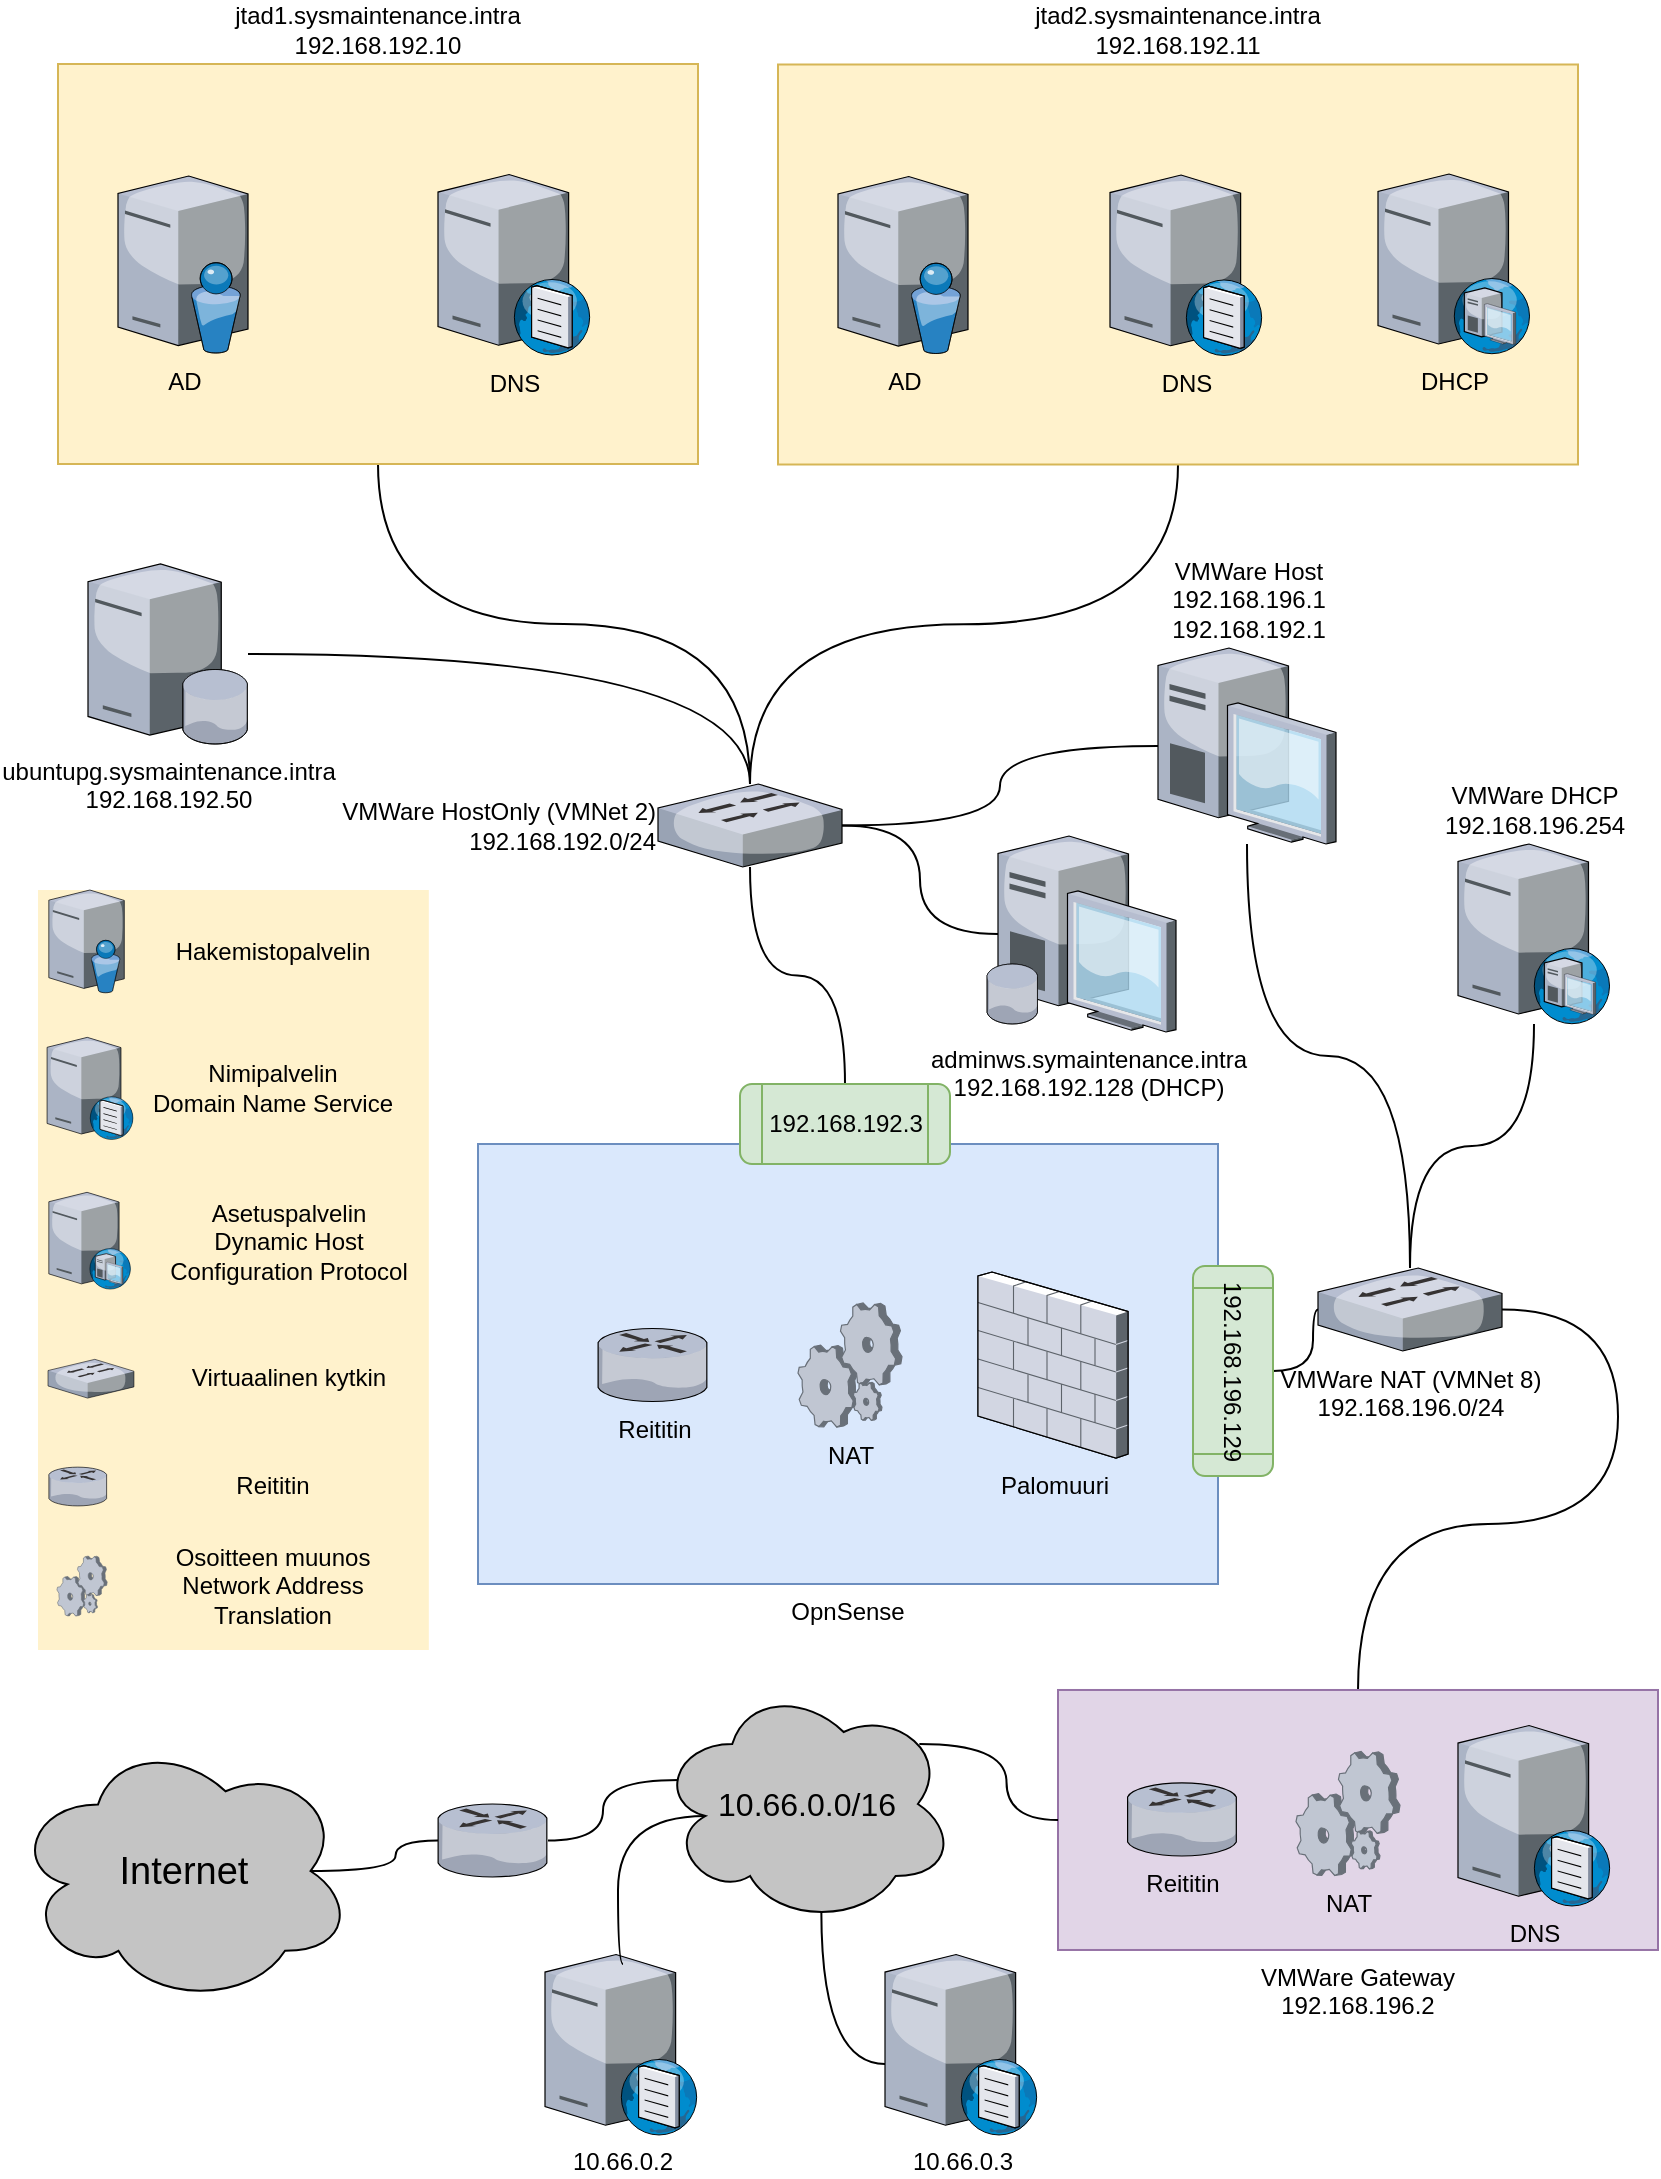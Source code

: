 <mxfile version="20.7.4" type="device"><diagram id="zHARqdaaEAYXHzXHVqvY" name="Page-1"><mxGraphModel dx="954" dy="656" grid="1" gridSize="10" guides="1" tooltips="1" connect="1" arrows="1" fold="1" page="1" pageScale="1" pageWidth="850" pageHeight="1100" math="0" shadow="0"><root><mxCell id="0"/><mxCell id="1" parent="0"/><mxCell id="OGkH5iqW6VJbtENVCGtF-38" style="edgeStyle=orthogonalEdgeStyle;orthogonalLoop=1;jettySize=auto;html=1;curved=1;endArrow=none;endFill=0;" parent="1" source="OGkH5iqW6VJbtENVCGtF-5" target="OGkH5iqW6VJbtENVCGtF-22" edge="1"><mxGeometry relative="1" as="geometry"/></mxCell><mxCell id="OGkH5iqW6VJbtENVCGtF-5" value="jtad1.sysmaintenance.intra&lt;br&gt;192.168.192.10" style="rounded=0;whiteSpace=wrap;html=1;shadow=0;glass=0;sketch=0;fillColor=#fff2cc;strokeColor=#d6b656;labelPosition=center;verticalLabelPosition=top;align=center;verticalAlign=bottom;" parent="1" vertex="1"><mxGeometry x="40" y="40" width="320" height="200" as="geometry"/></mxCell><mxCell id="OGkH5iqW6VJbtENVCGtF-6" value="AD" style="verticalLabelPosition=bottom;sketch=0;aspect=fixed;html=1;verticalAlign=top;strokeColor=none;align=center;outlineConnect=0;shape=mxgraph.citrix.directory_server;rounded=1;shadow=0;glass=0;" parent="1" vertex="1"><mxGeometry x="70" y="96" width="65" height="88.5" as="geometry"/></mxCell><mxCell id="OGkH5iqW6VJbtENVCGtF-7" value="DNS" style="verticalLabelPosition=bottom;sketch=0;aspect=fixed;html=1;verticalAlign=top;strokeColor=none;align=center;outlineConnect=0;shape=mxgraph.citrix.dns_server;rounded=1;shadow=0;glass=0;" parent="1" vertex="1"><mxGeometry x="230" y="93" width="76.5" height="92.5" as="geometry"/></mxCell><mxCell id="OGkH5iqW6VJbtENVCGtF-39" style="edgeStyle=orthogonalEdgeStyle;curved=1;orthogonalLoop=1;jettySize=auto;html=1;endArrow=none;endFill=0;" parent="1" source="OGkH5iqW6VJbtENVCGtF-8" target="OGkH5iqW6VJbtENVCGtF-22" edge="1"><mxGeometry relative="1" as="geometry"/></mxCell><mxCell id="OGkH5iqW6VJbtENVCGtF-8" value="jtad2.sysmaintenance.intra&lt;br&gt;192.168.192.11" style="rounded=0;whiteSpace=wrap;html=1;shadow=0;glass=0;sketch=0;fillColor=#fff2cc;strokeColor=#d6b656;labelPosition=center;verticalLabelPosition=top;align=center;verticalAlign=bottom;" parent="1" vertex="1"><mxGeometry x="400" y="40.25" width="400" height="200" as="geometry"/></mxCell><mxCell id="OGkH5iqW6VJbtENVCGtF-9" value="AD" style="verticalLabelPosition=bottom;sketch=0;aspect=fixed;html=1;verticalAlign=top;strokeColor=none;align=center;outlineConnect=0;shape=mxgraph.citrix.directory_server;rounded=1;shadow=0;glass=0;" parent="1" vertex="1"><mxGeometry x="430" y="96.25" width="65" height="88.5" as="geometry"/></mxCell><mxCell id="OGkH5iqW6VJbtENVCGtF-10" value="DNS" style="verticalLabelPosition=bottom;sketch=0;aspect=fixed;html=1;verticalAlign=top;strokeColor=none;align=center;outlineConnect=0;shape=mxgraph.citrix.dns_server;rounded=1;shadow=0;glass=0;" parent="1" vertex="1"><mxGeometry x="566" y="93.25" width="76.5" height="92.5" as="geometry"/></mxCell><mxCell id="OGkH5iqW6VJbtENVCGtF-11" value="DHCP" style="verticalLabelPosition=bottom;sketch=0;aspect=fixed;html=1;verticalAlign=top;strokeColor=none;align=center;outlineConnect=0;shape=mxgraph.citrix.dhcp_server;rounded=1;shadow=0;glass=0;" parent="1" vertex="1"><mxGeometry x="700" y="95" width="76" height="90" as="geometry"/></mxCell><mxCell id="OGkH5iqW6VJbtENVCGtF-47" style="edgeStyle=orthogonalEdgeStyle;curved=1;orthogonalLoop=1;jettySize=auto;html=1;endArrow=none;endFill=0;exitX=0.07;exitY=0.4;exitDx=0;exitDy=0;exitPerimeter=0;" parent="1" source="OGkH5iqW6VJbtENVCGtF-52" target="OGkH5iqW6VJbtENVCGtF-37" edge="1"><mxGeometry relative="1" as="geometry"><mxPoint x="412.0" y="895.231" as="sourcePoint"/></mxGeometry></mxCell><mxCell id="OGkH5iqW6VJbtENVCGtF-45" style="edgeStyle=orthogonalEdgeStyle;curved=1;orthogonalLoop=1;jettySize=auto;html=1;endArrow=none;endFill=0;" parent="1" source="OGkH5iqW6VJbtENVCGtF-21" target="OGkH5iqW6VJbtENVCGtF-27" edge="1"><mxGeometry relative="1" as="geometry"><Array as="points"><mxPoint x="820" y="663"/><mxPoint x="820" y="770"/><mxPoint x="690" y="770"/></Array></mxGeometry></mxCell><mxCell id="OGkH5iqW6VJbtENVCGtF-21" value="VMWare NAT (VMNet 8)&lt;br&gt;192.168.196.0/24" style="verticalLabelPosition=bottom;sketch=0;aspect=fixed;html=1;verticalAlign=top;strokeColor=none;align=center;outlineConnect=0;shape=mxgraph.citrix.switch;rounded=1;shadow=0;glass=0;" parent="1" vertex="1"><mxGeometry x="670" y="642" width="92" height="41.5" as="geometry"/></mxCell><mxCell id="OGkH5iqW6VJbtENVCGtF-40" style="edgeStyle=orthogonalEdgeStyle;curved=1;orthogonalLoop=1;jettySize=auto;html=1;entryX=0.5;entryY=0;entryDx=0;entryDy=0;endArrow=none;endFill=0;" parent="1" source="OGkH5iqW6VJbtENVCGtF-22" target="OGkH5iqW6VJbtENVCGtF-23" edge="1"><mxGeometry relative="1" as="geometry"/></mxCell><mxCell id="OGkH5iqW6VJbtENVCGtF-22" value="VMWare HostOnly (VMNet 2)&lt;br&gt;192.168.192.0/24" style="verticalLabelPosition=middle;sketch=0;aspect=fixed;html=1;verticalAlign=middle;strokeColor=none;align=right;outlineConnect=0;shape=mxgraph.citrix.switch;rounded=1;shadow=0;glass=0;labelPosition=left;" parent="1" vertex="1"><mxGeometry x="340" y="400" width="92" height="41.5" as="geometry"/></mxCell><mxCell id="OGkH5iqW6VJbtENVCGtF-41" style="edgeStyle=orthogonalEdgeStyle;curved=1;orthogonalLoop=1;jettySize=auto;html=1;endArrow=none;endFill=0;" parent="1" source="OGkH5iqW6VJbtENVCGtF-24" target="OGkH5iqW6VJbtENVCGtF-21" edge="1"><mxGeometry relative="1" as="geometry"/></mxCell><mxCell id="OGkH5iqW6VJbtENVCGtF-29" value="" style="group" parent="1" vertex="1" connectable="0"><mxGeometry x="530" y="852.99" width="310" height="130" as="geometry"/></mxCell><mxCell id="OGkH5iqW6VJbtENVCGtF-27" value="VMWare Gateway&lt;br&gt;192.168.196.2&lt;br&gt;" style="rounded=0;whiteSpace=wrap;html=1;shadow=0;glass=0;sketch=0;labelPosition=center;verticalLabelPosition=bottom;align=center;verticalAlign=top;fillColor=#e1d5e7;strokeColor=#9673a6;" parent="OGkH5iqW6VJbtENVCGtF-29" vertex="1"><mxGeometry x="10" width="300" height="130" as="geometry"/></mxCell><mxCell id="OGkH5iqW6VJbtENVCGtF-25" value="DNS" style="verticalLabelPosition=bottom;sketch=0;aspect=fixed;html=1;verticalAlign=top;strokeColor=none;align=center;outlineConnect=0;shape=mxgraph.citrix.dns_server;rounded=1;shadow=0;glass=0;" parent="OGkH5iqW6VJbtENVCGtF-29" vertex="1"><mxGeometry x="209.996" y="15.5" width="76.5" height="92.5" as="geometry"/></mxCell><mxCell id="OGkH5iqW6VJbtENVCGtF-26" value="Reititin" style="verticalLabelPosition=bottom;sketch=0;aspect=fixed;html=1;verticalAlign=top;strokeColor=none;align=center;outlineConnect=0;shape=mxgraph.citrix.router;rounded=1;shadow=0;glass=0;" parent="OGkH5iqW6VJbtENVCGtF-29" vertex="1"><mxGeometry x="44.739" y="46.5" width="55" height="36.5" as="geometry"/></mxCell><mxCell id="OGkH5iqW6VJbtENVCGtF-72" value="NAT" style="verticalLabelPosition=bottom;sketch=0;aspect=fixed;html=1;verticalAlign=top;strokeColor=none;align=center;outlineConnect=0;shape=mxgraph.citrix.process;rounded=1;shadow=0;glass=0;" parent="OGkH5iqW6VJbtENVCGtF-29" vertex="1"><mxGeometry x="129" y="30.75" width="52" height="62" as="geometry"/></mxCell><mxCell id="OGkH5iqW6VJbtENVCGtF-44" style="edgeStyle=orthogonalEdgeStyle;curved=1;orthogonalLoop=1;jettySize=auto;html=1;endArrow=none;endFill=0;" parent="1" source="OGkH5iqW6VJbtENVCGtF-32" target="OGkH5iqW6VJbtENVCGtF-21" edge="1"><mxGeometry relative="1" as="geometry"/></mxCell><mxCell id="OGkH5iqW6VJbtENVCGtF-32" value="VMWare DHCP&lt;br&gt;192.168.196.254" style="verticalLabelPosition=top;sketch=0;aspect=fixed;html=1;verticalAlign=bottom;strokeColor=none;align=center;outlineConnect=0;shape=mxgraph.citrix.dhcp_server;rounded=1;shadow=0;glass=0;labelPosition=center;" parent="1" vertex="1"><mxGeometry x="740" y="430" width="76" height="90" as="geometry"/></mxCell><mxCell id="OGkH5iqW6VJbtENVCGtF-42" style="edgeStyle=orthogonalEdgeStyle;curved=1;orthogonalLoop=1;jettySize=auto;html=1;endArrow=none;endFill=0;" parent="1" source="OGkH5iqW6VJbtENVCGtF-33" target="OGkH5iqW6VJbtENVCGtF-22" edge="1"><mxGeometry relative="1" as="geometry"/></mxCell><mxCell id="OGkH5iqW6VJbtENVCGtF-43" style="edgeStyle=orthogonalEdgeStyle;curved=1;orthogonalLoop=1;jettySize=auto;html=1;endArrow=none;endFill=0;" parent="1" source="OGkH5iqW6VJbtENVCGtF-33" target="OGkH5iqW6VJbtENVCGtF-21" edge="1"><mxGeometry relative="1" as="geometry"/></mxCell><mxCell id="OGkH5iqW6VJbtENVCGtF-33" value="VMWare Host&lt;br&gt;192.168.196.1&lt;br&gt;192.168.192.1" style="verticalLabelPosition=top;sketch=0;aspect=fixed;html=1;verticalAlign=bottom;strokeColor=none;align=center;outlineConnect=0;shape=mxgraph.citrix.desktop;rounded=1;shadow=0;glass=0;labelPosition=center;" parent="1" vertex="1"><mxGeometry x="590" y="332" width="89" height="98" as="geometry"/></mxCell><mxCell id="OGkH5iqW6VJbtENVCGtF-34" value="10.66.0.2" style="verticalLabelPosition=bottom;sketch=0;aspect=fixed;html=1;verticalAlign=top;strokeColor=none;align=center;outlineConnect=0;shape=mxgraph.citrix.dns_server;rounded=1;shadow=0;glass=0;" parent="1" vertex="1"><mxGeometry x="283.5" y="982.99" width="76.5" height="92.5" as="geometry"/></mxCell><mxCell id="OGkH5iqW6VJbtENVCGtF-74" style="edgeStyle=orthogonalEdgeStyle;curved=1;orthogonalLoop=1;jettySize=auto;html=1;entryX=0.55;entryY=0.95;entryDx=0;entryDy=0;entryPerimeter=0;fontSize=12;endArrow=none;endFill=0;" parent="1" source="OGkH5iqW6VJbtENVCGtF-35" target="OGkH5iqW6VJbtENVCGtF-52" edge="1"><mxGeometry relative="1" as="geometry"><Array as="points"><mxPoint x="422" y="1040"/></Array></mxGeometry></mxCell><mxCell id="OGkH5iqW6VJbtENVCGtF-35" value="10.66.0.3" style="verticalLabelPosition=bottom;sketch=0;aspect=fixed;html=1;verticalAlign=top;strokeColor=none;align=center;outlineConnect=0;shape=mxgraph.citrix.dns_server;rounded=1;shadow=0;glass=0;" parent="1" vertex="1"><mxGeometry x="453.5" y="982.99" width="76.5" height="92.5" as="geometry"/></mxCell><mxCell id="OGkH5iqW6VJbtENVCGtF-48" style="edgeStyle=orthogonalEdgeStyle;curved=1;orthogonalLoop=1;jettySize=auto;html=1;entryX=0.875;entryY=0.5;entryDx=0;entryDy=0;entryPerimeter=0;endArrow=none;endFill=0;" parent="1" source="OGkH5iqW6VJbtENVCGtF-37" target="OGkH5iqW6VJbtENVCGtF-51" edge="1"><mxGeometry relative="1" as="geometry"><mxPoint x="275.07" y="925.365" as="targetPoint"/></mxGeometry></mxCell><mxCell id="OGkH5iqW6VJbtENVCGtF-37" value="" style="verticalLabelPosition=bottom;sketch=0;aspect=fixed;html=1;verticalAlign=top;strokeColor=none;align=center;outlineConnect=0;shape=mxgraph.citrix.router;rounded=1;shadow=0;glass=0;" parent="1" vertex="1"><mxGeometry x="230" y="910" width="55" height="36.5" as="geometry"/></mxCell><mxCell id="OGkH5iqW6VJbtENVCGtF-46" style="edgeStyle=orthogonalEdgeStyle;curved=1;orthogonalLoop=1;jettySize=auto;html=1;endArrow=none;endFill=0;entryX=0.88;entryY=0.25;entryDx=0;entryDy=0;entryPerimeter=0;" parent="1" source="OGkH5iqW6VJbtENVCGtF-27" target="OGkH5iqW6VJbtENVCGtF-52" edge="1"><mxGeometry relative="1" as="geometry"><mxPoint x="557" y="895.231" as="targetPoint"/></mxGeometry></mxCell><mxCell id="OGkH5iqW6VJbtENVCGtF-51" value="Internet" style="ellipse;shape=cloud;whiteSpace=wrap;html=1;rounded=1;shadow=0;glass=0;sketch=0;fontSize=19;fillColor=#C4C4C4;" parent="1" vertex="1"><mxGeometry x="17.5" y="877.01" width="170" height="132.99" as="geometry"/></mxCell><mxCell id="OGkH5iqW6VJbtENVCGtF-71" style="edgeStyle=orthogonalEdgeStyle;curved=1;orthogonalLoop=1;jettySize=auto;html=1;fontSize=12;endArrow=none;endFill=0;exitX=0.16;exitY=0.55;exitDx=0;exitDy=0;exitPerimeter=0;" parent="1" source="OGkH5iqW6VJbtENVCGtF-52" edge="1"><mxGeometry relative="1" as="geometry"><mxPoint x="322" y="990" as="targetPoint"/></mxGeometry></mxCell><mxCell id="OGkH5iqW6VJbtENVCGtF-52" value="&lt;font style=&quot;font-size: 16px;&quot;&gt;10.66.0.0/16&lt;/font&gt;" style="ellipse;shape=cloud;whiteSpace=wrap;html=1;rounded=1;shadow=0;glass=0;sketch=0;fontSize=19;fillColor=#C4C4C4;" parent="1" vertex="1"><mxGeometry x="340" y="850" width="148.5" height="120" as="geometry"/></mxCell><mxCell id="OGkH5iqW6VJbtENVCGtF-58" value="" style="group" parent="1" vertex="1" connectable="0"><mxGeometry x="250" y="550" width="397.5" height="250" as="geometry"/></mxCell><mxCell id="OGkH5iqW6VJbtENVCGtF-16" value="OpnSense" style="rounded=0;whiteSpace=wrap;html=1;shadow=0;glass=0;sketch=0;fillColor=#dae8fc;strokeColor=#6c8ebf;labelPosition=center;verticalLabelPosition=bottom;align=center;verticalAlign=top;" parent="OGkH5iqW6VJbtENVCGtF-58" vertex="1"><mxGeometry y="30" width="370" height="220" as="geometry"/></mxCell><mxCell id="OGkH5iqW6VJbtENVCGtF-17" value="Palomuuri" style="verticalLabelPosition=bottom;sketch=0;aspect=fixed;html=1;verticalAlign=top;strokeColor=none;align=center;outlineConnect=0;shape=mxgraph.citrix.firewall;rounded=1;shadow=0;glass=0;" parent="OGkH5iqW6VJbtENVCGtF-58" vertex="1"><mxGeometry x="250" y="94" width="75" height="93" as="geometry"/></mxCell><mxCell id="OGkH5iqW6VJbtENVCGtF-18" value="Reititin" style="verticalLabelPosition=bottom;sketch=0;aspect=fixed;html=1;verticalAlign=top;strokeColor=none;align=center;outlineConnect=0;shape=mxgraph.citrix.router;rounded=1;shadow=0;glass=0;" parent="OGkH5iqW6VJbtENVCGtF-58" vertex="1"><mxGeometry x="60" y="122.25" width="55" height="36.5" as="geometry"/></mxCell><mxCell id="OGkH5iqW6VJbtENVCGtF-19" value="NAT" style="verticalLabelPosition=bottom;sketch=0;aspect=fixed;html=1;verticalAlign=top;strokeColor=none;align=center;outlineConnect=0;shape=mxgraph.citrix.process;rounded=1;shadow=0;glass=0;" parent="OGkH5iqW6VJbtENVCGtF-58" vertex="1"><mxGeometry x="160" y="109.5" width="52" height="62" as="geometry"/></mxCell><mxCell id="OGkH5iqW6VJbtENVCGtF-23" value="192.168.192.3" style="shape=process;whiteSpace=wrap;html=1;backgroundOutline=1;rounded=1;shadow=0;glass=0;sketch=0;fillColor=#d5e8d4;strokeColor=#82b366;" parent="OGkH5iqW6VJbtENVCGtF-58" vertex="1"><mxGeometry x="131" width="105" height="40" as="geometry"/></mxCell><mxCell id="OGkH5iqW6VJbtENVCGtF-24" value="192.168.196.129" style="shape=process;whiteSpace=wrap;html=1;backgroundOutline=1;rounded=1;shadow=0;glass=0;sketch=0;fillColor=#d5e8d4;strokeColor=#82b366;rotation=90;" parent="OGkH5iqW6VJbtENVCGtF-58" vertex="1"><mxGeometry x="325" y="123.5" width="105" height="40" as="geometry"/></mxCell><mxCell id="OGkH5iqW6VJbtENVCGtF-70" value="" style="group" parent="1" vertex="1" connectable="0"><mxGeometry x="30" y="453" width="195.41" height="380" as="geometry"/></mxCell><mxCell id="OGkH5iqW6VJbtENVCGtF-67" value="" style="group;fillColor=#FFF2CC;container=0;" parent="OGkH5iqW6VJbtENVCGtF-70" vertex="1" connectable="0"><mxGeometry width="195.41" height="380" as="geometry"/></mxCell><mxCell id="OGkH5iqW6VJbtENVCGtF-68" value="" style="verticalLabelPosition=bottom;sketch=0;aspect=fixed;html=1;verticalAlign=top;strokeColor=none;align=center;outlineConnect=0;shape=mxgraph.citrix.process;rounded=1;shadow=0;glass=0;" parent="OGkH5iqW6VJbtENVCGtF-70" vertex="1"><mxGeometry x="9.46" y="333" width="25.16" height="30" as="geometry"/></mxCell><mxCell id="OGkH5iqW6VJbtENVCGtF-54" value="" style="verticalLabelPosition=bottom;sketch=0;aspect=fixed;html=1;verticalAlign=top;strokeColor=none;align=center;outlineConnect=0;shape=mxgraph.citrix.directory_server;rounded=1;shadow=0;glass=0;fontSize=16;fillColor=#C4C4C4;" parent="OGkH5iqW6VJbtENVCGtF-70" vertex="1"><mxGeometry x="5.41" width="37.732" height="51.369" as="geometry"/></mxCell><mxCell id="OGkH5iqW6VJbtENVCGtF-55" value="&lt;font style=&quot;font-size: 12px;&quot;&gt;Hakemistopalvelin&lt;/font&gt;" style="text;html=1;align=center;verticalAlign=middle;resizable=0;points=[];autosize=1;strokeColor=none;fillColor=none;fontSize=16;" parent="OGkH5iqW6VJbtENVCGtF-70" vertex="1"><mxGeometry x="57.2" y="13.742" width="120" height="30" as="geometry"/></mxCell><mxCell id="OGkH5iqW6VJbtENVCGtF-56" value="" style="verticalLabelPosition=bottom;sketch=0;aspect=fixed;html=1;verticalAlign=top;strokeColor=none;align=center;outlineConnect=0;shape=mxgraph.citrix.dns_server;rounded=1;shadow=0;glass=0;fontSize=12;fillColor=#C4C4C4;" parent="OGkH5iqW6VJbtENVCGtF-70" vertex="1"><mxGeometry x="4.54" y="72.408" width="43.286" height="52.338" as="geometry"/></mxCell><mxCell id="OGkH5iqW6VJbtENVCGtF-57" value="Nimipalvelin&lt;br&gt;Domain Name Service" style="text;html=1;align=center;verticalAlign=middle;resizable=0;points=[];autosize=1;strokeColor=none;fillColor=none;fontSize=12;" parent="OGkH5iqW6VJbtENVCGtF-70" vertex="1"><mxGeometry x="47.2" y="78.576" width="140" height="40" as="geometry"/></mxCell><mxCell id="OGkH5iqW6VJbtENVCGtF-61" value="" style="verticalLabelPosition=top;sketch=0;aspect=fixed;html=1;verticalAlign=bottom;strokeColor=none;align=center;outlineConnect=0;shape=mxgraph.citrix.dhcp_server;rounded=1;shadow=0;glass=0;labelPosition=center;" parent="OGkH5iqW6VJbtENVCGtF-70" vertex="1"><mxGeometry x="5.41" y="151.158" width="40.921" height="48.462" as="geometry"/></mxCell><mxCell id="OGkH5iqW6VJbtENVCGtF-62" value="Asetuspalvelin&lt;br&gt;Dynamic Host &lt;br&gt;Configuration Protocol" style="text;html=1;align=center;verticalAlign=middle;resizable=0;points=[];autosize=1;strokeColor=none;fillColor=none;fontSize=12;" parent="OGkH5iqW6VJbtENVCGtF-70" vertex="1"><mxGeometry x="55.41" y="145.872" width="140" height="60" as="geometry"/></mxCell><mxCell id="OGkH5iqW6VJbtENVCGtF-63" value="" style="verticalLabelPosition=bottom;sketch=0;aspect=fixed;html=1;verticalAlign=top;strokeColor=none;align=center;outlineConnect=0;shape=mxgraph.citrix.switch;rounded=1;shadow=0;glass=0;fontSize=12;fillColor=#C4C4C4;" parent="OGkH5iqW6VJbtENVCGtF-70" vertex="1"><mxGeometry x="5" y="234.664" width="42.976" height="19.385" as="geometry"/></mxCell><mxCell id="OGkH5iqW6VJbtENVCGtF-64" value="Virtuaalinen kytkin" style="text;html=1;align=center;verticalAlign=middle;resizable=0;points=[];autosize=1;strokeColor=none;fillColor=none;fontSize=12;" parent="OGkH5iqW6VJbtENVCGtF-70" vertex="1"><mxGeometry x="65.41" y="229.379" width="120" height="30" as="geometry"/></mxCell><mxCell id="OGkH5iqW6VJbtENVCGtF-65" value="" style="verticalLabelPosition=bottom;sketch=0;aspect=fixed;html=1;verticalAlign=top;strokeColor=none;align=center;outlineConnect=0;shape=mxgraph.citrix.router;rounded=1;shadow=0;glass=0;" parent="OGkH5iqW6VJbtENVCGtF-70" vertex="1"><mxGeometry x="5.41" y="288.574" width="29.213" height="19.385" as="geometry"/></mxCell><mxCell id="OGkH5iqW6VJbtENVCGtF-66" value="Reititin" style="text;html=1;align=center;verticalAlign=middle;resizable=0;points=[];autosize=1;strokeColor=none;fillColor=none;fontSize=12;" parent="OGkH5iqW6VJbtENVCGtF-70" vertex="1"><mxGeometry x="87.2" y="283.289" width="60" height="30" as="geometry"/></mxCell><mxCell id="OGkH5iqW6VJbtENVCGtF-69" value="Osoitteen muunos&lt;br&gt;Network Address &lt;br&gt;Translation" style="text;html=1;align=center;verticalAlign=middle;resizable=0;points=[];autosize=1;strokeColor=none;fillColor=none;fontSize=12;" parent="OGkH5iqW6VJbtENVCGtF-70" vertex="1"><mxGeometry x="57.2" y="318" width="120" height="60" as="geometry"/></mxCell><mxCell id="OLvHySJ_Nehu762R87_r-2" style="edgeStyle=orthogonalEdgeStyle;orthogonalLoop=1;jettySize=auto;html=1;curved=1;endArrow=none;endFill=0;" edge="1" parent="1" source="OLvHySJ_Nehu762R87_r-1" target="OGkH5iqW6VJbtENVCGtF-22"><mxGeometry relative="1" as="geometry"/></mxCell><mxCell id="OLvHySJ_Nehu762R87_r-1" value="ubuntupg.sysmaintenance.intra&lt;br&gt;192.168.192.50" style="verticalLabelPosition=bottom;sketch=0;aspect=fixed;html=1;verticalAlign=top;strokeColor=none;align=center;outlineConnect=0;shape=mxgraph.citrix.database_server;" vertex="1" parent="1"><mxGeometry x="55" y="290" width="80" height="90" as="geometry"/></mxCell><mxCell id="OLvHySJ_Nehu762R87_r-4" style="edgeStyle=orthogonalEdgeStyle;curved=1;orthogonalLoop=1;jettySize=auto;html=1;endArrow=none;endFill=0;" edge="1" parent="1" source="OLvHySJ_Nehu762R87_r-3" target="OGkH5iqW6VJbtENVCGtF-22"><mxGeometry relative="1" as="geometry"/></mxCell><mxCell id="OLvHySJ_Nehu762R87_r-3" value="adminws.symaintenance.intra&lt;br&gt;192.168.192.128 (DHCP)" style="verticalLabelPosition=bottom;sketch=0;aspect=fixed;html=1;verticalAlign=top;strokeColor=none;align=center;outlineConnect=0;shape=mxgraph.citrix.desktop;" vertex="1" parent="1"><mxGeometry x="510" y="426" width="89" height="98" as="geometry"/></mxCell><mxCell id="OLvHySJ_Nehu762R87_r-5" value="" style="verticalLabelPosition=bottom;sketch=0;aspect=fixed;html=1;verticalAlign=top;strokeColor=none;align=center;outlineConnect=0;shape=mxgraph.citrix.database;" vertex="1" parent="1"><mxGeometry x="504.5" y="490" width="25.5" height="30" as="geometry"/></mxCell></root></mxGraphModel></diagram></mxfile>